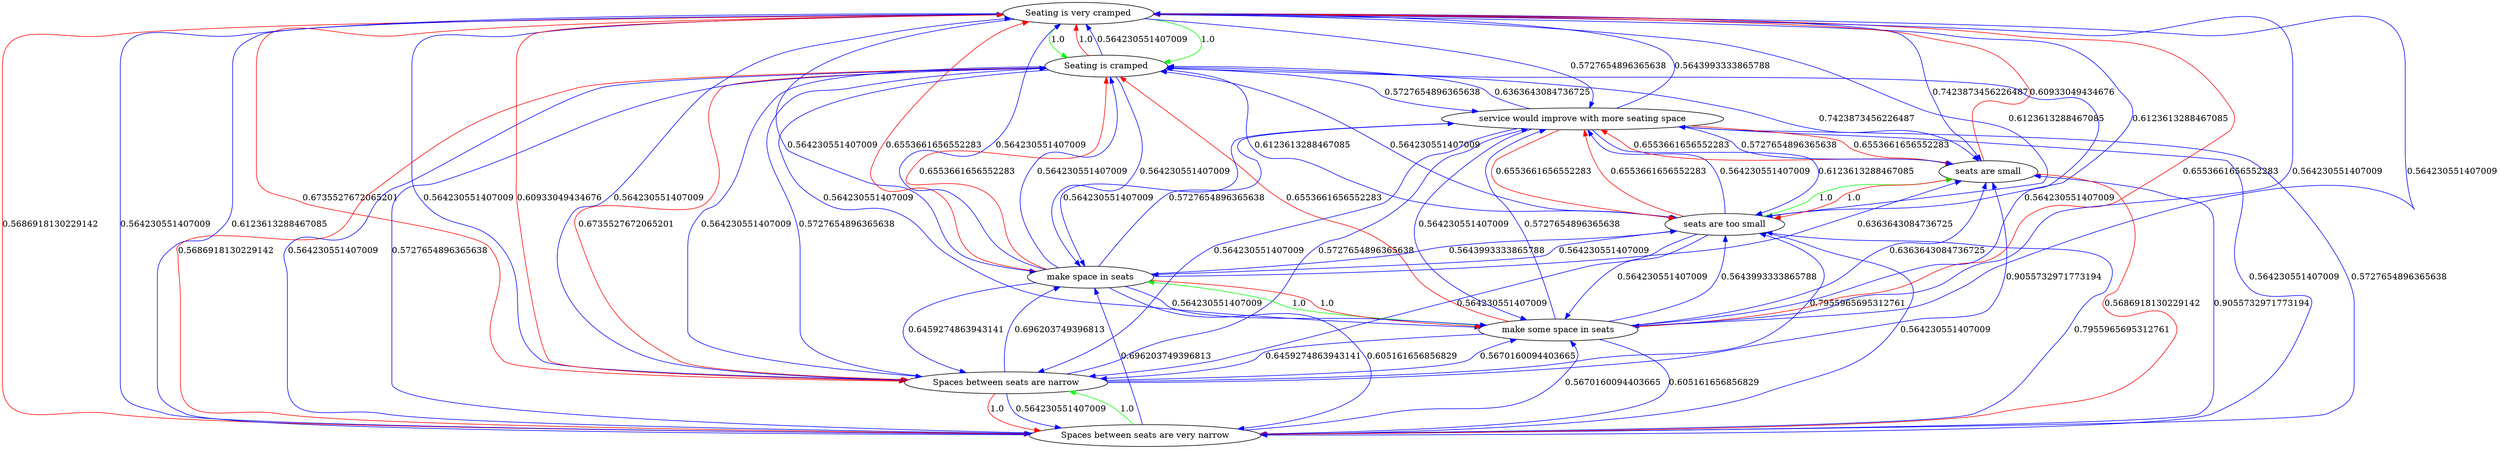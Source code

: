 digraph rawGraph {
"Seating is very cramped";"Seating is cramped";"Spaces between seats are very narrow";"Spaces between seats are narrow";"make some space in seats";"make space in seats";"seats are too small";"seats are small";"service would improve with more seating space";"Seating is very cramped" -> "Seating is cramped" [label=1.0] [color=green]
"Seating is very cramped" -> "Seating is cramped" [label=1.0] [color=green]
"Seating is cramped" -> "Seating is very cramped" [label=1.0] [color=red]
"Spaces between seats are very narrow" -> "Spaces between seats are narrow" [label=1.0] [color=green]
"Spaces between seats are narrow" -> "Spaces between seats are very narrow" [label=1.0] [color=red]
"Seating is very cramped" -> "Spaces between seats are very narrow" [label=0.5686918130229142] [color=red]
"Seating is very cramped" -> "Spaces between seats are narrow" [label=0.6735527672065201] [color=red]
"Seating is cramped" -> "Spaces between seats are very narrow" [label=0.5686918130229142] [color=red]
"Seating is cramped" -> "Spaces between seats are narrow" [label=0.6735527672065201] [color=red]
"Spaces between seats are very narrow" -> "Seating is very cramped" [label=0.6123613288467085] [color=blue]
"Spaces between seats are narrow" -> "Seating is very cramped" [label=0.60933049434676] [color=red]
"make some space in seats" -> "make space in seats" [label=1.0] [color=green]
"make space in seats" -> "make some space in seats" [label=1.0] [color=red]
"Spaces between seats are very narrow" -> "make some space in seats" [label=0.5670160094403665] [color=blue]
"Spaces between seats are very narrow" -> "make space in seats" [label=0.696203749396813] [color=blue]
"Spaces between seats are narrow" -> "make some space in seats" [label=0.5670160094403665] [color=blue]
"Spaces between seats are narrow" -> "make space in seats" [label=0.696203749396813] [color=blue]
"make some space in seats" -> "Seating is very cramped" [label=0.6553661656552283] [color=red]
"make some space in seats" -> "Seating is cramped" [label=0.6553661656552283] [color=red]
"make some space in seats" -> "Spaces between seats are very narrow" [label=0.605161656856829] [color=blue]
"make some space in seats" -> "Spaces between seats are narrow" [label=0.6459274863943141] [color=blue]
"make space in seats" -> "Seating is very cramped" [label=0.6553661656552283] [color=red]
"make space in seats" -> "Seating is cramped" [label=0.6553661656552283] [color=red]
"make space in seats" -> "Spaces between seats are very narrow" [label=0.605161656856829] [color=blue]
"make space in seats" -> "Spaces between seats are narrow" [label=0.6459274863943141] [color=blue]
"seats are too small" -> "seats are small" [label=1.0] [color=green]
"seats are small" -> "seats are too small" [label=1.0] [color=red]
"Seating is very cramped" -> "seats are too small" [label=0.6123613288467085] [color=blue]
"Seating is very cramped" -> "seats are small" [label=0.7423873456226487] [color=blue]
"Seating is cramped" -> "seats are too small" [label=0.6123613288467085] [color=blue]
"Seating is cramped" -> "seats are small" [label=0.7423873456226487] [color=blue]
"Spaces between seats are very narrow" -> "seats are too small" [label=0.7955965695312761] [color=blue]
"Spaces between seats are very narrow" -> "seats are small" [label=0.9055732971773194] [color=blue]
"Spaces between seats are narrow" -> "seats are too small" [label=0.7955965695312761] [color=blue]
"Spaces between seats are narrow" -> "seats are small" [label=0.9055732971773194] [color=blue]
"make some space in seats" -> "seats are too small" [label=0.5643993333865788] [color=blue]
"make some space in seats" -> "seats are small" [label=0.6363643084736725] [color=blue]
"make space in seats" -> "seats are too small" [label=0.5643993333865788] [color=blue]
"make space in seats" -> "seats are small" [label=0.6363643084736725] [color=blue]
"seats are too small" -> "Seating is very cramped" [label=0.6123613288467085] [color=blue]
"seats are too small" -> "Spaces between seats are very narrow" [label=0.564230551407009] [color=blue]
"seats are small" -> "Seating is very cramped" [label=0.60933049434676] [color=red]
"seats are small" -> "Spaces between seats are very narrow" [label=0.5686918130229142] [color=red]
"Seating is very cramped" -> "service would improve with more seating space" [label=0.5727654896365638] [color=blue]
"Seating is cramped" -> "service would improve with more seating space" [label=0.5727654896365638] [color=blue]
"Spaces between seats are very narrow" -> "service would improve with more seating space" [label=0.5727654896365638] [color=blue]
"Spaces between seats are narrow" -> "service would improve with more seating space" [label=0.5727654896365638] [color=blue]
"seats are too small" -> "service would improve with more seating space" [label=0.6553661656552283] [color=red]
"seats are small" -> "service would improve with more seating space" [label=0.6553661656552283] [color=red]
"service would improve with more seating space" -> "Seating is very cramped" [label=0.5643993333865788] [color=blue]
"service would improve with more seating space" -> "Seating is cramped" [label=0.6363643084736725] [color=blue]
"service would improve with more seating space" -> "seats are too small" [label=0.6553661656552283] [color=red]
"service would improve with more seating space" -> "seats are small" [label=0.6553661656552283] [color=red]
"Seating is very cramped" -> "Spaces between seats are very narrow" [label=0.564230551407009] [color=blue]
"Seating is cramped" -> "Spaces between seats are very narrow" [label=0.564230551407009] [color=blue]
"Seating is cramped" -> "Seating is very cramped" [label=0.564230551407009] [color=blue]
"Spaces between seats are very narrow" -> "Seating is cramped" [label=0.5727654896365638] [color=blue]
"Spaces between seats are narrow" -> "Seating is cramped" [label=0.5727654896365638] [color=blue]
"Spaces between seats are narrow" -> "Spaces between seats are very narrow" [label=0.564230551407009] [color=blue]
"Spaces between seats are narrow" -> "Seating is very cramped" [label=0.564230551407009] [color=blue]
"make some space in seats" -> "service would improve with more seating space" [label=0.5727654896365638] [color=blue]
"make some space in seats" -> "Seating is cramped" [label=0.564230551407009] [color=blue]
"make some space in seats" -> "Seating is very cramped" [label=0.564230551407009] [color=blue]
"make space in seats" -> "service would improve with more seating space" [label=0.5727654896365638] [color=blue]
"make space in seats" -> "make some space in seats" [label=0.564230551407009] [color=blue]
"make space in seats" -> "Seating is cramped" [label=0.564230551407009] [color=blue]
"make space in seats" -> "Seating is very cramped" [label=0.564230551407009] [color=blue]
"seats are too small" -> "Spaces between seats are narrow" [label=0.564230551407009] [color=blue]
"seats are too small" -> "make space in seats" [label=0.564230551407009] [color=blue]
"seats are too small" -> "service would improve with more seating space" [label=0.564230551407009] [color=blue]
"seats are too small" -> "make some space in seats" [label=0.564230551407009] [color=blue]
"seats are too small" -> "Seating is cramped" [label=0.564230551407009] [color=blue]
"service would improve with more seating space" -> "seats are too small" [label=0.6123613288467085] [color=blue]
"service would improve with more seating space" -> "seats are small" [label=0.5727654896365638] [color=blue]
"service would improve with more seating space" -> "Spaces between seats are very narrow" [label=0.564230551407009] [color=blue]
"Seating is very cramped" -> "Spaces between seats are narrow" [label=0.564230551407009] [color=blue]
"Seating is very cramped" -> "make space in seats" [label=0.564230551407009] [color=blue]
"Seating is very cramped" -> "make some space in seats" [label=0.564230551407009] [color=blue]
"Seating is cramped" -> "Spaces between seats are narrow" [label=0.564230551407009] [color=blue]
"Seating is cramped" -> "make space in seats" [label=0.564230551407009] [color=blue]
"Seating is cramped" -> "make some space in seats" [label=0.564230551407009] [color=blue]
"service would improve with more seating space" -> "Spaces between seats are narrow" [label=0.564230551407009] [color=blue]
"service would improve with more seating space" -> "make space in seats" [label=0.564230551407009] [color=blue]
"service would improve with more seating space" -> "make some space in seats" [label=0.564230551407009] [color=blue]
}